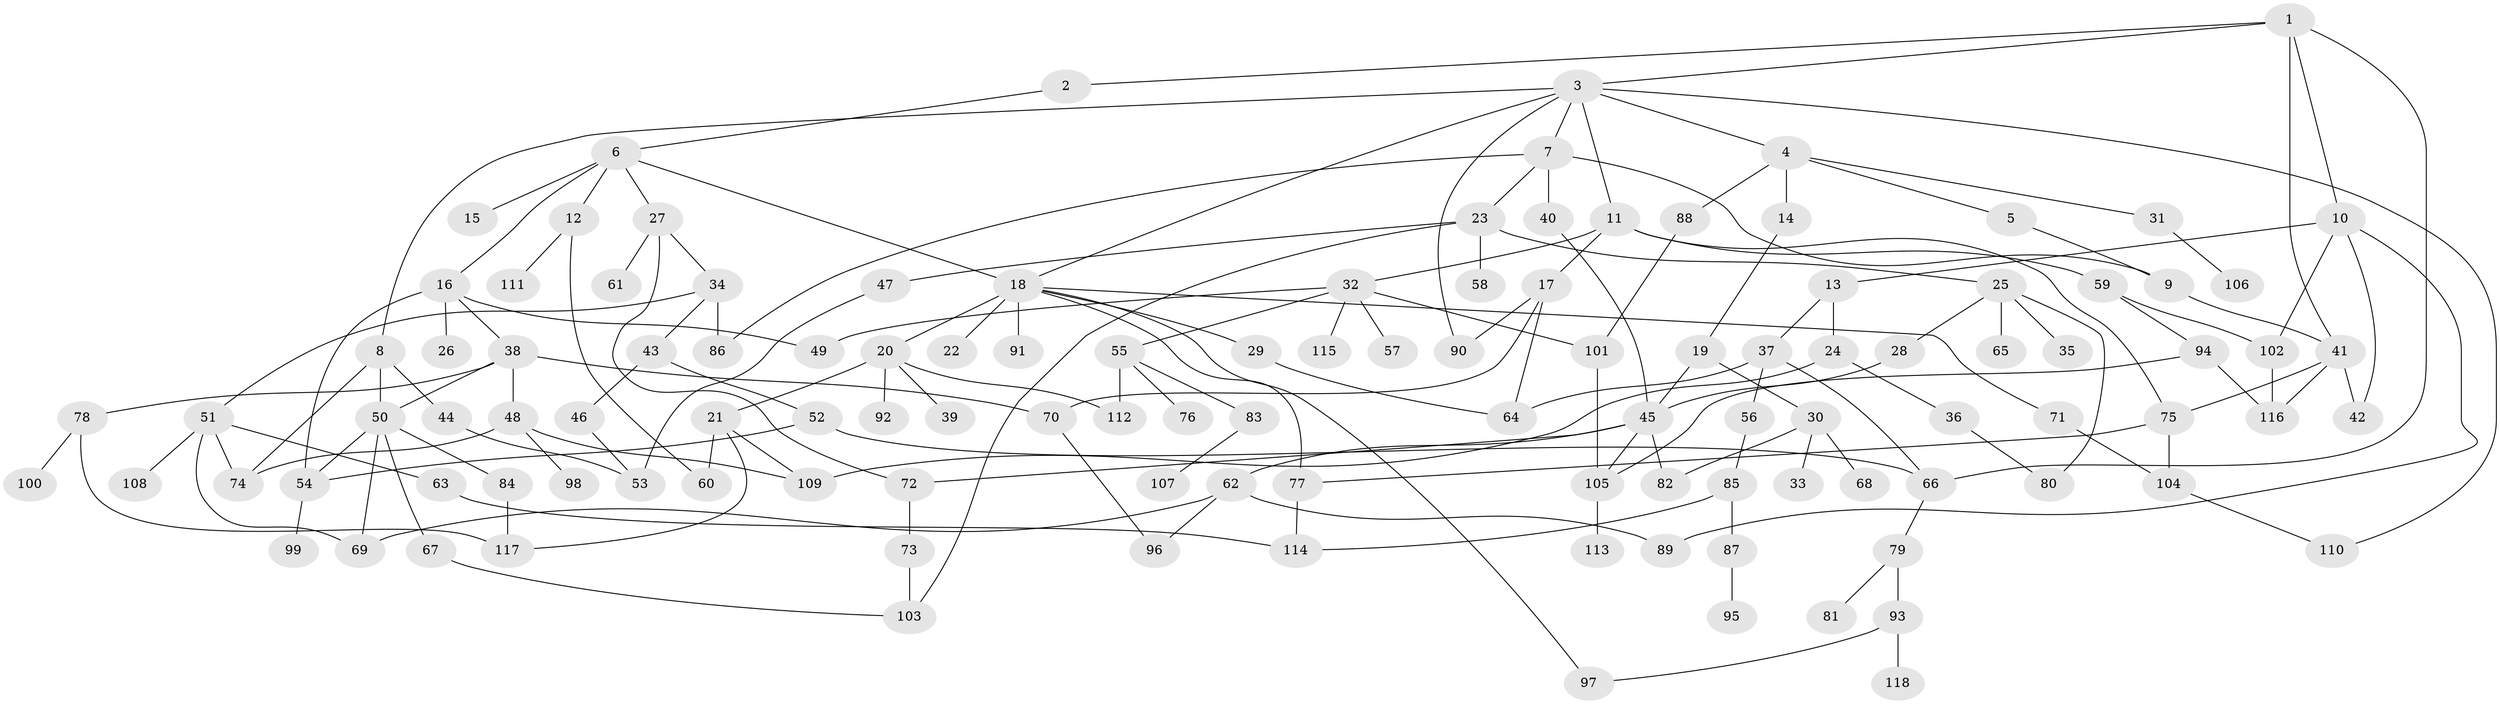 // Generated by graph-tools (version 1.1) at 2025/41/03/09/25 04:41:22]
// undirected, 118 vertices, 166 edges
graph export_dot {
graph [start="1"]
  node [color=gray90,style=filled];
  1;
  2;
  3;
  4;
  5;
  6;
  7;
  8;
  9;
  10;
  11;
  12;
  13;
  14;
  15;
  16;
  17;
  18;
  19;
  20;
  21;
  22;
  23;
  24;
  25;
  26;
  27;
  28;
  29;
  30;
  31;
  32;
  33;
  34;
  35;
  36;
  37;
  38;
  39;
  40;
  41;
  42;
  43;
  44;
  45;
  46;
  47;
  48;
  49;
  50;
  51;
  52;
  53;
  54;
  55;
  56;
  57;
  58;
  59;
  60;
  61;
  62;
  63;
  64;
  65;
  66;
  67;
  68;
  69;
  70;
  71;
  72;
  73;
  74;
  75;
  76;
  77;
  78;
  79;
  80;
  81;
  82;
  83;
  84;
  85;
  86;
  87;
  88;
  89;
  90;
  91;
  92;
  93;
  94;
  95;
  96;
  97;
  98;
  99;
  100;
  101;
  102;
  103;
  104;
  105;
  106;
  107;
  108;
  109;
  110;
  111;
  112;
  113;
  114;
  115;
  116;
  117;
  118;
  1 -- 2;
  1 -- 3;
  1 -- 10;
  1 -- 41;
  1 -- 66;
  2 -- 6;
  3 -- 4;
  3 -- 7;
  3 -- 8;
  3 -- 11;
  3 -- 18;
  3 -- 110;
  3 -- 90;
  4 -- 5;
  4 -- 14;
  4 -- 31;
  4 -- 88;
  5 -- 9;
  6 -- 12;
  6 -- 15;
  6 -- 16;
  6 -- 27;
  6 -- 18;
  7 -- 23;
  7 -- 40;
  7 -- 86;
  7 -- 9;
  8 -- 44;
  8 -- 50;
  8 -- 74;
  9 -- 41;
  10 -- 13;
  10 -- 42;
  10 -- 89;
  10 -- 102;
  11 -- 17;
  11 -- 32;
  11 -- 59;
  11 -- 75;
  12 -- 60;
  12 -- 111;
  13 -- 24;
  13 -- 37;
  14 -- 19;
  16 -- 26;
  16 -- 38;
  16 -- 49;
  16 -- 54;
  17 -- 70;
  17 -- 90;
  17 -- 64;
  18 -- 20;
  18 -- 22;
  18 -- 29;
  18 -- 71;
  18 -- 77;
  18 -- 91;
  18 -- 97;
  19 -- 30;
  19 -- 45;
  20 -- 21;
  20 -- 39;
  20 -- 92;
  20 -- 112;
  21 -- 117;
  21 -- 109;
  21 -- 60;
  23 -- 25;
  23 -- 47;
  23 -- 58;
  23 -- 103;
  24 -- 36;
  24 -- 109;
  25 -- 28;
  25 -- 35;
  25 -- 65;
  25 -- 80;
  27 -- 34;
  27 -- 61;
  27 -- 72;
  28 -- 45;
  29 -- 64;
  30 -- 33;
  30 -- 68;
  30 -- 82;
  31 -- 106;
  32 -- 55;
  32 -- 57;
  32 -- 101;
  32 -- 115;
  32 -- 49;
  34 -- 43;
  34 -- 51;
  34 -- 86;
  36 -- 80;
  37 -- 56;
  37 -- 64;
  37 -- 66;
  38 -- 48;
  38 -- 50;
  38 -- 78;
  38 -- 70;
  40 -- 45;
  41 -- 42;
  41 -- 75;
  41 -- 116;
  43 -- 46;
  43 -- 52;
  44 -- 53;
  45 -- 62;
  45 -- 72;
  45 -- 105;
  45 -- 82;
  46 -- 53;
  47 -- 53;
  48 -- 98;
  48 -- 109;
  48 -- 74;
  50 -- 67;
  50 -- 84;
  50 -- 69;
  50 -- 54;
  51 -- 63;
  51 -- 74;
  51 -- 108;
  51 -- 69;
  52 -- 66;
  52 -- 54;
  54 -- 99;
  55 -- 76;
  55 -- 83;
  55 -- 112;
  56 -- 85;
  59 -- 94;
  59 -- 102;
  62 -- 69;
  62 -- 96;
  62 -- 89;
  63 -- 114;
  66 -- 79;
  67 -- 103;
  70 -- 96;
  71 -- 104;
  72 -- 73;
  73 -- 103;
  75 -- 104;
  75 -- 77;
  77 -- 114;
  78 -- 100;
  78 -- 117;
  79 -- 81;
  79 -- 93;
  83 -- 107;
  84 -- 117;
  85 -- 87;
  85 -- 114;
  87 -- 95;
  88 -- 101;
  93 -- 118;
  93 -- 97;
  94 -- 116;
  94 -- 105;
  101 -- 105;
  102 -- 116;
  104 -- 110;
  105 -- 113;
}
